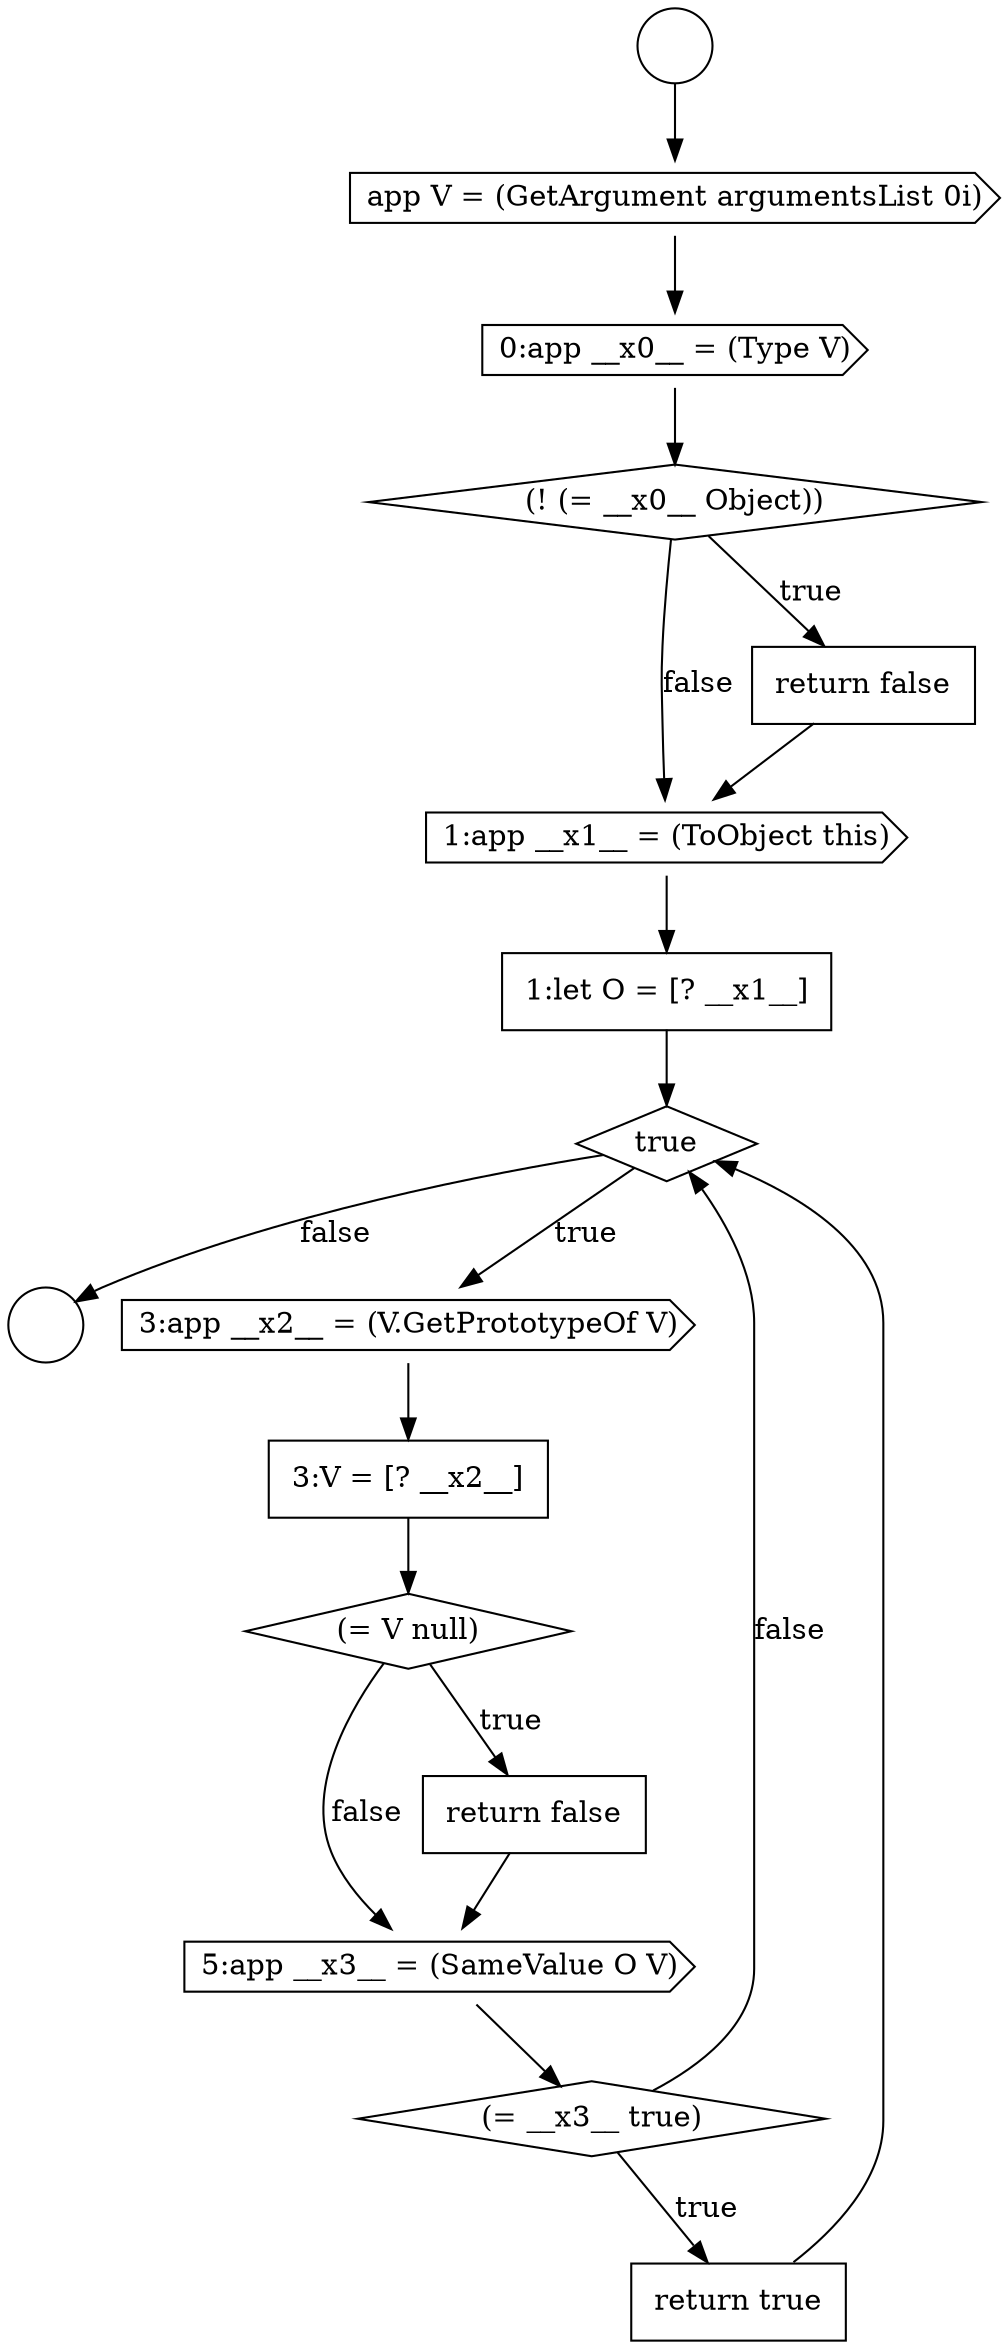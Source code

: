 digraph {
  node12526 [shape=diamond, label=<<font color="black">true</font>> color="black" fillcolor="white" style=filled]
  node12522 [shape=diamond, label=<<font color="black">(! (= __x0__ Object))</font>> color="black" fillcolor="white" style=filled]
  node12531 [shape=cds, label=<<font color="black">5:app __x3__ = (SameValue O V)</font>> color="black" fillcolor="white" style=filled]
  node12525 [shape=none, margin=0, label=<<font color="black">
    <table border="0" cellborder="1" cellspacing="0" cellpadding="10">
      <tr><td align="left">1:let O = [? __x1__]</td></tr>
    </table>
  </font>> color="black" fillcolor="white" style=filled]
  node12521 [shape=cds, label=<<font color="black">0:app __x0__ = (Type V)</font>> color="black" fillcolor="white" style=filled]
  node12524 [shape=cds, label=<<font color="black">1:app __x1__ = (ToObject this)</font>> color="black" fillcolor="white" style=filled]
  node12528 [shape=none, margin=0, label=<<font color="black">
    <table border="0" cellborder="1" cellspacing="0" cellpadding="10">
      <tr><td align="left">3:V = [? __x2__]</td></tr>
    </table>
  </font>> color="black" fillcolor="white" style=filled]
  node12519 [shape=circle label=" " color="black" fillcolor="white" style=filled]
  node12529 [shape=diamond, label=<<font color="black">(= V null)</font>> color="black" fillcolor="white" style=filled]
  node12523 [shape=none, margin=0, label=<<font color="black">
    <table border="0" cellborder="1" cellspacing="0" cellpadding="10">
      <tr><td align="left">return false</td></tr>
    </table>
  </font>> color="black" fillcolor="white" style=filled]
  node12527 [shape=cds, label=<<font color="black">3:app __x2__ = (V.GetPrototypeOf V)</font>> color="black" fillcolor="white" style=filled]
  node12520 [shape=cds, label=<<font color="black">app V = (GetArgument argumentsList 0i)</font>> color="black" fillcolor="white" style=filled]
  node12530 [shape=none, margin=0, label=<<font color="black">
    <table border="0" cellborder="1" cellspacing="0" cellpadding="10">
      <tr><td align="left">return false</td></tr>
    </table>
  </font>> color="black" fillcolor="white" style=filled]
  node12532 [shape=diamond, label=<<font color="black">(= __x3__ true)</font>> color="black" fillcolor="white" style=filled]
  node12518 [shape=circle label=" " color="black" fillcolor="white" style=filled]
  node12533 [shape=none, margin=0, label=<<font color="black">
    <table border="0" cellborder="1" cellspacing="0" cellpadding="10">
      <tr><td align="left">return true</td></tr>
    </table>
  </font>> color="black" fillcolor="white" style=filled]
  node12526 -> node12527 [label=<<font color="black">true</font>> color="black"]
  node12526 -> node12519 [label=<<font color="black">false</font>> color="black"]
  node12525 -> node12526 [ color="black"]
  node12533 -> node12526 [ color="black"]
  node12528 -> node12529 [ color="black"]
  node12532 -> node12533 [label=<<font color="black">true</font>> color="black"]
  node12532 -> node12526 [label=<<font color="black">false</font>> color="black"]
  node12523 -> node12524 [ color="black"]
  node12527 -> node12528 [ color="black"]
  node12530 -> node12531 [ color="black"]
  node12521 -> node12522 [ color="black"]
  node12524 -> node12525 [ color="black"]
  node12522 -> node12523 [label=<<font color="black">true</font>> color="black"]
  node12522 -> node12524 [label=<<font color="black">false</font>> color="black"]
  node12529 -> node12530 [label=<<font color="black">true</font>> color="black"]
  node12529 -> node12531 [label=<<font color="black">false</font>> color="black"]
  node12520 -> node12521 [ color="black"]
  node12518 -> node12520 [ color="black"]
  node12531 -> node12532 [ color="black"]
}
